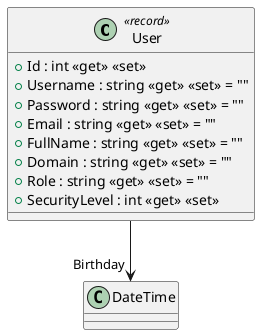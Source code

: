 @startuml
class User <<record>> {
    + Id : int <<get>> <<set>>
    + Username : string <<get>> <<set>> = ""
    + Password : string <<get>> <<set>> = ""
    + Email : string <<get>> <<set>> = ""
    + FullName : string <<get>> <<set>> = ""
    + Domain : string <<get>> <<set>> = ""
    + Role : string <<get>> <<set>> = ""
    + SecurityLevel : int <<get>> <<set>>
}
User --> "Birthday" DateTime
@enduml
